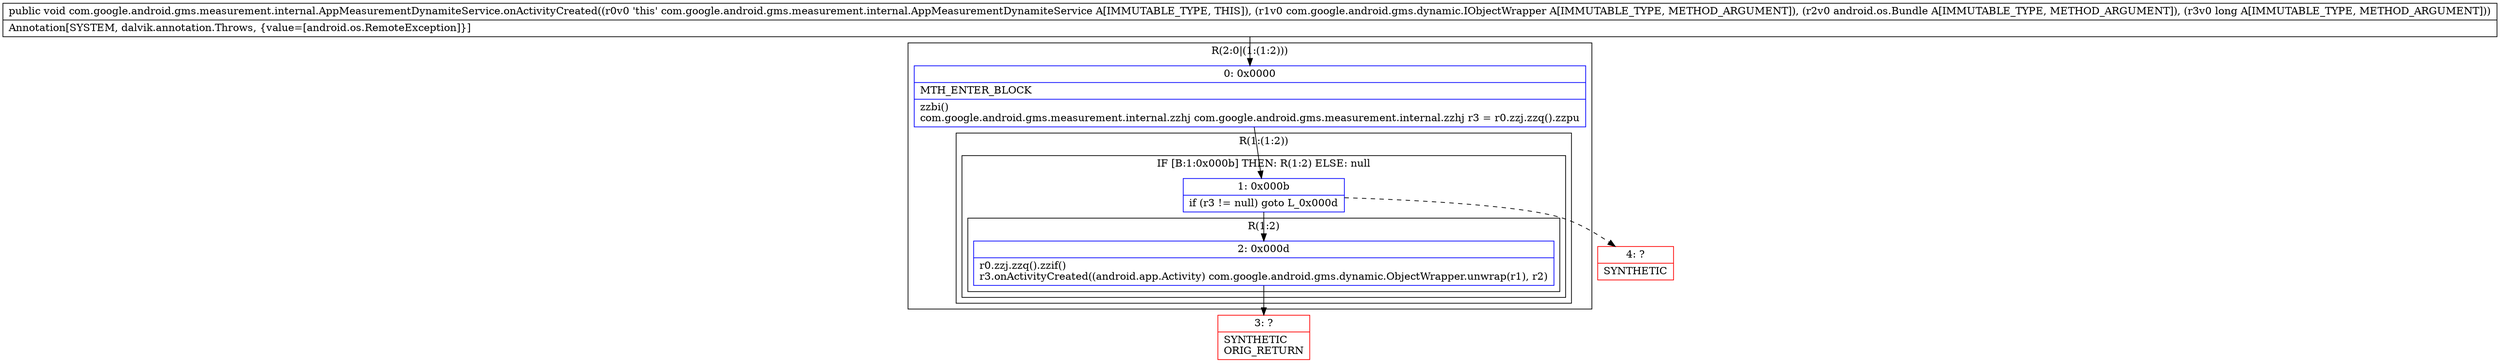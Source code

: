 digraph "CFG forcom.google.android.gms.measurement.internal.AppMeasurementDynamiteService.onActivityCreated(Lcom\/google\/android\/gms\/dynamic\/IObjectWrapper;Landroid\/os\/Bundle;J)V" {
subgraph cluster_Region_1966925861 {
label = "R(2:0|(1:(1:2)))";
node [shape=record,color=blue];
Node_0 [shape=record,label="{0\:\ 0x0000|MTH_ENTER_BLOCK\l|zzbi()\lcom.google.android.gms.measurement.internal.zzhj com.google.android.gms.measurement.internal.zzhj r3 = r0.zzj.zzq().zzpu\l}"];
subgraph cluster_Region_382719112 {
label = "R(1:(1:2))";
node [shape=record,color=blue];
subgraph cluster_IfRegion_253443388 {
label = "IF [B:1:0x000b] THEN: R(1:2) ELSE: null";
node [shape=record,color=blue];
Node_1 [shape=record,label="{1\:\ 0x000b|if (r3 != null) goto L_0x000d\l}"];
subgraph cluster_Region_1936540603 {
label = "R(1:2)";
node [shape=record,color=blue];
Node_2 [shape=record,label="{2\:\ 0x000d|r0.zzj.zzq().zzif()\lr3.onActivityCreated((android.app.Activity) com.google.android.gms.dynamic.ObjectWrapper.unwrap(r1), r2)\l}"];
}
}
}
}
Node_3 [shape=record,color=red,label="{3\:\ ?|SYNTHETIC\lORIG_RETURN\l}"];
Node_4 [shape=record,color=red,label="{4\:\ ?|SYNTHETIC\l}"];
MethodNode[shape=record,label="{public void com.google.android.gms.measurement.internal.AppMeasurementDynamiteService.onActivityCreated((r0v0 'this' com.google.android.gms.measurement.internal.AppMeasurementDynamiteService A[IMMUTABLE_TYPE, THIS]), (r1v0 com.google.android.gms.dynamic.IObjectWrapper A[IMMUTABLE_TYPE, METHOD_ARGUMENT]), (r2v0 android.os.Bundle A[IMMUTABLE_TYPE, METHOD_ARGUMENT]), (r3v0 long A[IMMUTABLE_TYPE, METHOD_ARGUMENT]))  | Annotation[SYSTEM, dalvik.annotation.Throws, \{value=[android.os.RemoteException]\}]\l}"];
MethodNode -> Node_0;
Node_0 -> Node_1;
Node_1 -> Node_2;
Node_1 -> Node_4[style=dashed];
Node_2 -> Node_3;
}


